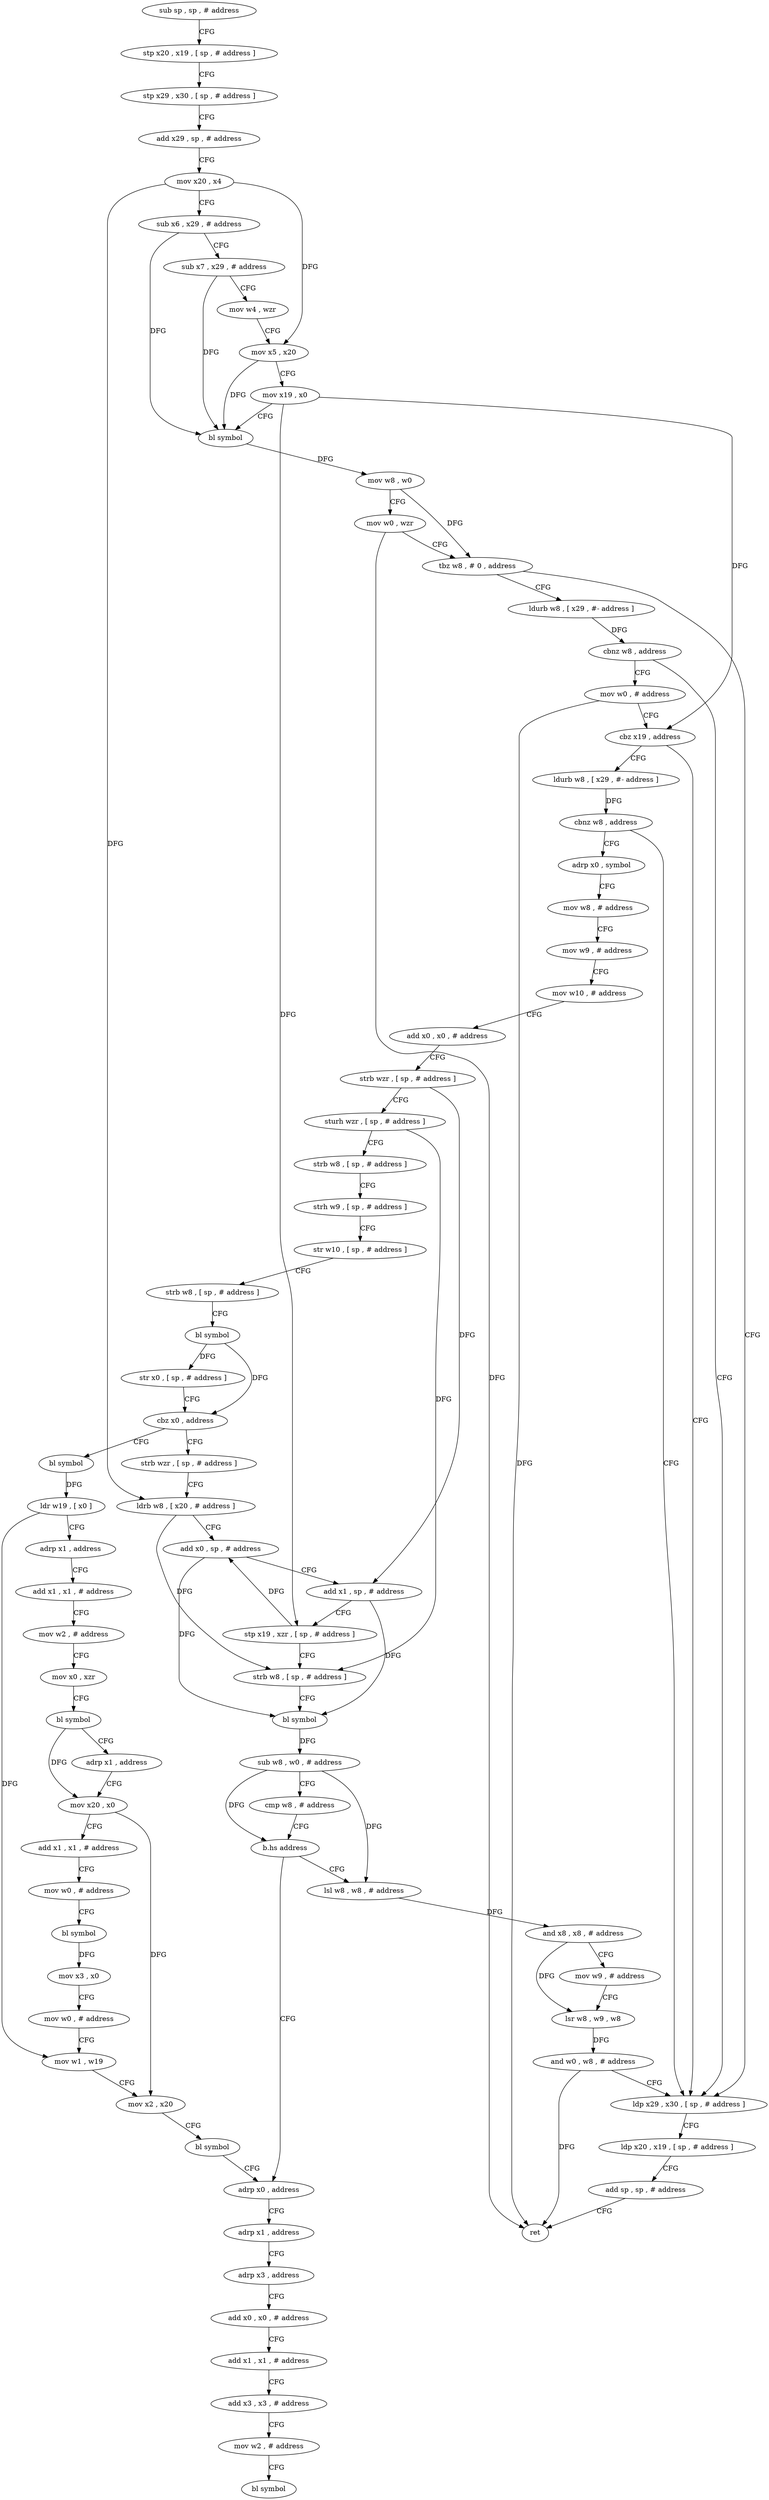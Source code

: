 digraph "func" {
"4206700" [label = "sub sp , sp , # address" ]
"4206704" [label = "stp x20 , x19 , [ sp , # address ]" ]
"4206708" [label = "stp x29 , x30 , [ sp , # address ]" ]
"4206712" [label = "add x29 , sp , # address" ]
"4206716" [label = "mov x20 , x4" ]
"4206720" [label = "sub x6 , x29 , # address" ]
"4206724" [label = "sub x7 , x29 , # address" ]
"4206728" [label = "mov w4 , wzr" ]
"4206732" [label = "mov x5 , x20" ]
"4206736" [label = "mov x19 , x0" ]
"4206740" [label = "bl symbol" ]
"4206744" [label = "mov w8 , w0" ]
"4206748" [label = "mov w0 , wzr" ]
"4206752" [label = "tbz w8 , # 0 , address" ]
"4206896" [label = "ldp x29 , x30 , [ sp , # address ]" ]
"4206756" [label = "ldurb w8 , [ x29 , #- address ]" ]
"4206900" [label = "ldp x20 , x19 , [ sp , # address ]" ]
"4206904" [label = "add sp , sp , # address" ]
"4206908" [label = "ret" ]
"4206760" [label = "cbnz w8 , address" ]
"4206764" [label = "mov w0 , # address" ]
"4206768" [label = "cbz x19 , address" ]
"4206772" [label = "ldurb w8 , [ x29 , #- address ]" ]
"4206776" [label = "cbnz w8 , address" ]
"4206780" [label = "adrp x0 , symbol" ]
"4206784" [label = "mov w8 , # address" ]
"4206788" [label = "mov w9 , # address" ]
"4206792" [label = "mov w10 , # address" ]
"4206796" [label = "add x0 , x0 , # address" ]
"4206800" [label = "strb wzr , [ sp , # address ]" ]
"4206804" [label = "sturh wzr , [ sp , # address ]" ]
"4206808" [label = "strb w8 , [ sp , # address ]" ]
"4206812" [label = "strh w9 , [ sp , # address ]" ]
"4206816" [label = "str w10 , [ sp , # address ]" ]
"4206820" [label = "strb w8 , [ sp , # address ]" ]
"4206824" [label = "bl symbol" ]
"4206828" [label = "str x0 , [ sp , # address ]" ]
"4206832" [label = "cbz x0 , address" ]
"4206912" [label = "bl symbol" ]
"4206836" [label = "strb wzr , [ sp , # address ]" ]
"4206916" [label = "ldr w19 , [ x0 ]" ]
"4206920" [label = "adrp x1 , address" ]
"4206924" [label = "add x1 , x1 , # address" ]
"4206928" [label = "mov w2 , # address" ]
"4206932" [label = "mov x0 , xzr" ]
"4206936" [label = "bl symbol" ]
"4206940" [label = "adrp x1 , address" ]
"4206944" [label = "mov x20 , x0" ]
"4206948" [label = "add x1 , x1 , # address" ]
"4206952" [label = "mov w0 , # address" ]
"4206956" [label = "bl symbol" ]
"4206960" [label = "mov x3 , x0" ]
"4206964" [label = "mov w0 , # address" ]
"4206968" [label = "mov w1 , w19" ]
"4206972" [label = "mov x2 , x20" ]
"4206976" [label = "bl symbol" ]
"4206980" [label = "adrp x0 , address" ]
"4206840" [label = "ldrb w8 , [ x20 , # address ]" ]
"4206844" [label = "add x0 , sp , # address" ]
"4206848" [label = "add x1 , sp , # address" ]
"4206852" [label = "stp x19 , xzr , [ sp , # address ]" ]
"4206856" [label = "strb w8 , [ sp , # address ]" ]
"4206860" [label = "bl symbol" ]
"4206864" [label = "sub w8 , w0 , # address" ]
"4206868" [label = "cmp w8 , # address" ]
"4206872" [label = "b.hs address" ]
"4206876" [label = "lsl w8 , w8 , # address" ]
"4206984" [label = "adrp x1 , address" ]
"4206988" [label = "adrp x3 , address" ]
"4206992" [label = "add x0 , x0 , # address" ]
"4206996" [label = "add x1 , x1 , # address" ]
"4207000" [label = "add x3 , x3 , # address" ]
"4207004" [label = "mov w2 , # address" ]
"4207008" [label = "bl symbol" ]
"4206880" [label = "and x8 , x8 , # address" ]
"4206884" [label = "mov w9 , # address" ]
"4206888" [label = "lsr w8 , w9 , w8" ]
"4206892" [label = "and w0 , w8 , # address" ]
"4206700" -> "4206704" [ label = "CFG" ]
"4206704" -> "4206708" [ label = "CFG" ]
"4206708" -> "4206712" [ label = "CFG" ]
"4206712" -> "4206716" [ label = "CFG" ]
"4206716" -> "4206720" [ label = "CFG" ]
"4206716" -> "4206732" [ label = "DFG" ]
"4206716" -> "4206840" [ label = "DFG" ]
"4206720" -> "4206724" [ label = "CFG" ]
"4206720" -> "4206740" [ label = "DFG" ]
"4206724" -> "4206728" [ label = "CFG" ]
"4206724" -> "4206740" [ label = "DFG" ]
"4206728" -> "4206732" [ label = "CFG" ]
"4206732" -> "4206736" [ label = "CFG" ]
"4206732" -> "4206740" [ label = "DFG" ]
"4206736" -> "4206740" [ label = "CFG" ]
"4206736" -> "4206768" [ label = "DFG" ]
"4206736" -> "4206852" [ label = "DFG" ]
"4206740" -> "4206744" [ label = "DFG" ]
"4206744" -> "4206748" [ label = "CFG" ]
"4206744" -> "4206752" [ label = "DFG" ]
"4206748" -> "4206752" [ label = "CFG" ]
"4206748" -> "4206908" [ label = "DFG" ]
"4206752" -> "4206896" [ label = "CFG" ]
"4206752" -> "4206756" [ label = "CFG" ]
"4206896" -> "4206900" [ label = "CFG" ]
"4206756" -> "4206760" [ label = "DFG" ]
"4206900" -> "4206904" [ label = "CFG" ]
"4206904" -> "4206908" [ label = "CFG" ]
"4206760" -> "4206896" [ label = "CFG" ]
"4206760" -> "4206764" [ label = "CFG" ]
"4206764" -> "4206768" [ label = "CFG" ]
"4206764" -> "4206908" [ label = "DFG" ]
"4206768" -> "4206896" [ label = "CFG" ]
"4206768" -> "4206772" [ label = "CFG" ]
"4206772" -> "4206776" [ label = "DFG" ]
"4206776" -> "4206896" [ label = "CFG" ]
"4206776" -> "4206780" [ label = "CFG" ]
"4206780" -> "4206784" [ label = "CFG" ]
"4206784" -> "4206788" [ label = "CFG" ]
"4206788" -> "4206792" [ label = "CFG" ]
"4206792" -> "4206796" [ label = "CFG" ]
"4206796" -> "4206800" [ label = "CFG" ]
"4206800" -> "4206804" [ label = "CFG" ]
"4206800" -> "4206848" [ label = "DFG" ]
"4206804" -> "4206808" [ label = "CFG" ]
"4206804" -> "4206856" [ label = "DFG" ]
"4206808" -> "4206812" [ label = "CFG" ]
"4206812" -> "4206816" [ label = "CFG" ]
"4206816" -> "4206820" [ label = "CFG" ]
"4206820" -> "4206824" [ label = "CFG" ]
"4206824" -> "4206828" [ label = "DFG" ]
"4206824" -> "4206832" [ label = "DFG" ]
"4206828" -> "4206832" [ label = "CFG" ]
"4206832" -> "4206912" [ label = "CFG" ]
"4206832" -> "4206836" [ label = "CFG" ]
"4206912" -> "4206916" [ label = "DFG" ]
"4206836" -> "4206840" [ label = "CFG" ]
"4206916" -> "4206920" [ label = "CFG" ]
"4206916" -> "4206968" [ label = "DFG" ]
"4206920" -> "4206924" [ label = "CFG" ]
"4206924" -> "4206928" [ label = "CFG" ]
"4206928" -> "4206932" [ label = "CFG" ]
"4206932" -> "4206936" [ label = "CFG" ]
"4206936" -> "4206940" [ label = "CFG" ]
"4206936" -> "4206944" [ label = "DFG" ]
"4206940" -> "4206944" [ label = "CFG" ]
"4206944" -> "4206948" [ label = "CFG" ]
"4206944" -> "4206972" [ label = "DFG" ]
"4206948" -> "4206952" [ label = "CFG" ]
"4206952" -> "4206956" [ label = "CFG" ]
"4206956" -> "4206960" [ label = "DFG" ]
"4206960" -> "4206964" [ label = "CFG" ]
"4206964" -> "4206968" [ label = "CFG" ]
"4206968" -> "4206972" [ label = "CFG" ]
"4206972" -> "4206976" [ label = "CFG" ]
"4206976" -> "4206980" [ label = "CFG" ]
"4206980" -> "4206984" [ label = "CFG" ]
"4206840" -> "4206844" [ label = "CFG" ]
"4206840" -> "4206856" [ label = "DFG" ]
"4206844" -> "4206848" [ label = "CFG" ]
"4206844" -> "4206860" [ label = "DFG" ]
"4206848" -> "4206852" [ label = "CFG" ]
"4206848" -> "4206860" [ label = "DFG" ]
"4206852" -> "4206856" [ label = "CFG" ]
"4206852" -> "4206844" [ label = "DFG" ]
"4206856" -> "4206860" [ label = "CFG" ]
"4206860" -> "4206864" [ label = "DFG" ]
"4206864" -> "4206868" [ label = "CFG" ]
"4206864" -> "4206872" [ label = "DFG" ]
"4206864" -> "4206876" [ label = "DFG" ]
"4206868" -> "4206872" [ label = "CFG" ]
"4206872" -> "4206980" [ label = "CFG" ]
"4206872" -> "4206876" [ label = "CFG" ]
"4206876" -> "4206880" [ label = "DFG" ]
"4206984" -> "4206988" [ label = "CFG" ]
"4206988" -> "4206992" [ label = "CFG" ]
"4206992" -> "4206996" [ label = "CFG" ]
"4206996" -> "4207000" [ label = "CFG" ]
"4207000" -> "4207004" [ label = "CFG" ]
"4207004" -> "4207008" [ label = "CFG" ]
"4206880" -> "4206884" [ label = "CFG" ]
"4206880" -> "4206888" [ label = "DFG" ]
"4206884" -> "4206888" [ label = "CFG" ]
"4206888" -> "4206892" [ label = "DFG" ]
"4206892" -> "4206896" [ label = "CFG" ]
"4206892" -> "4206908" [ label = "DFG" ]
}
